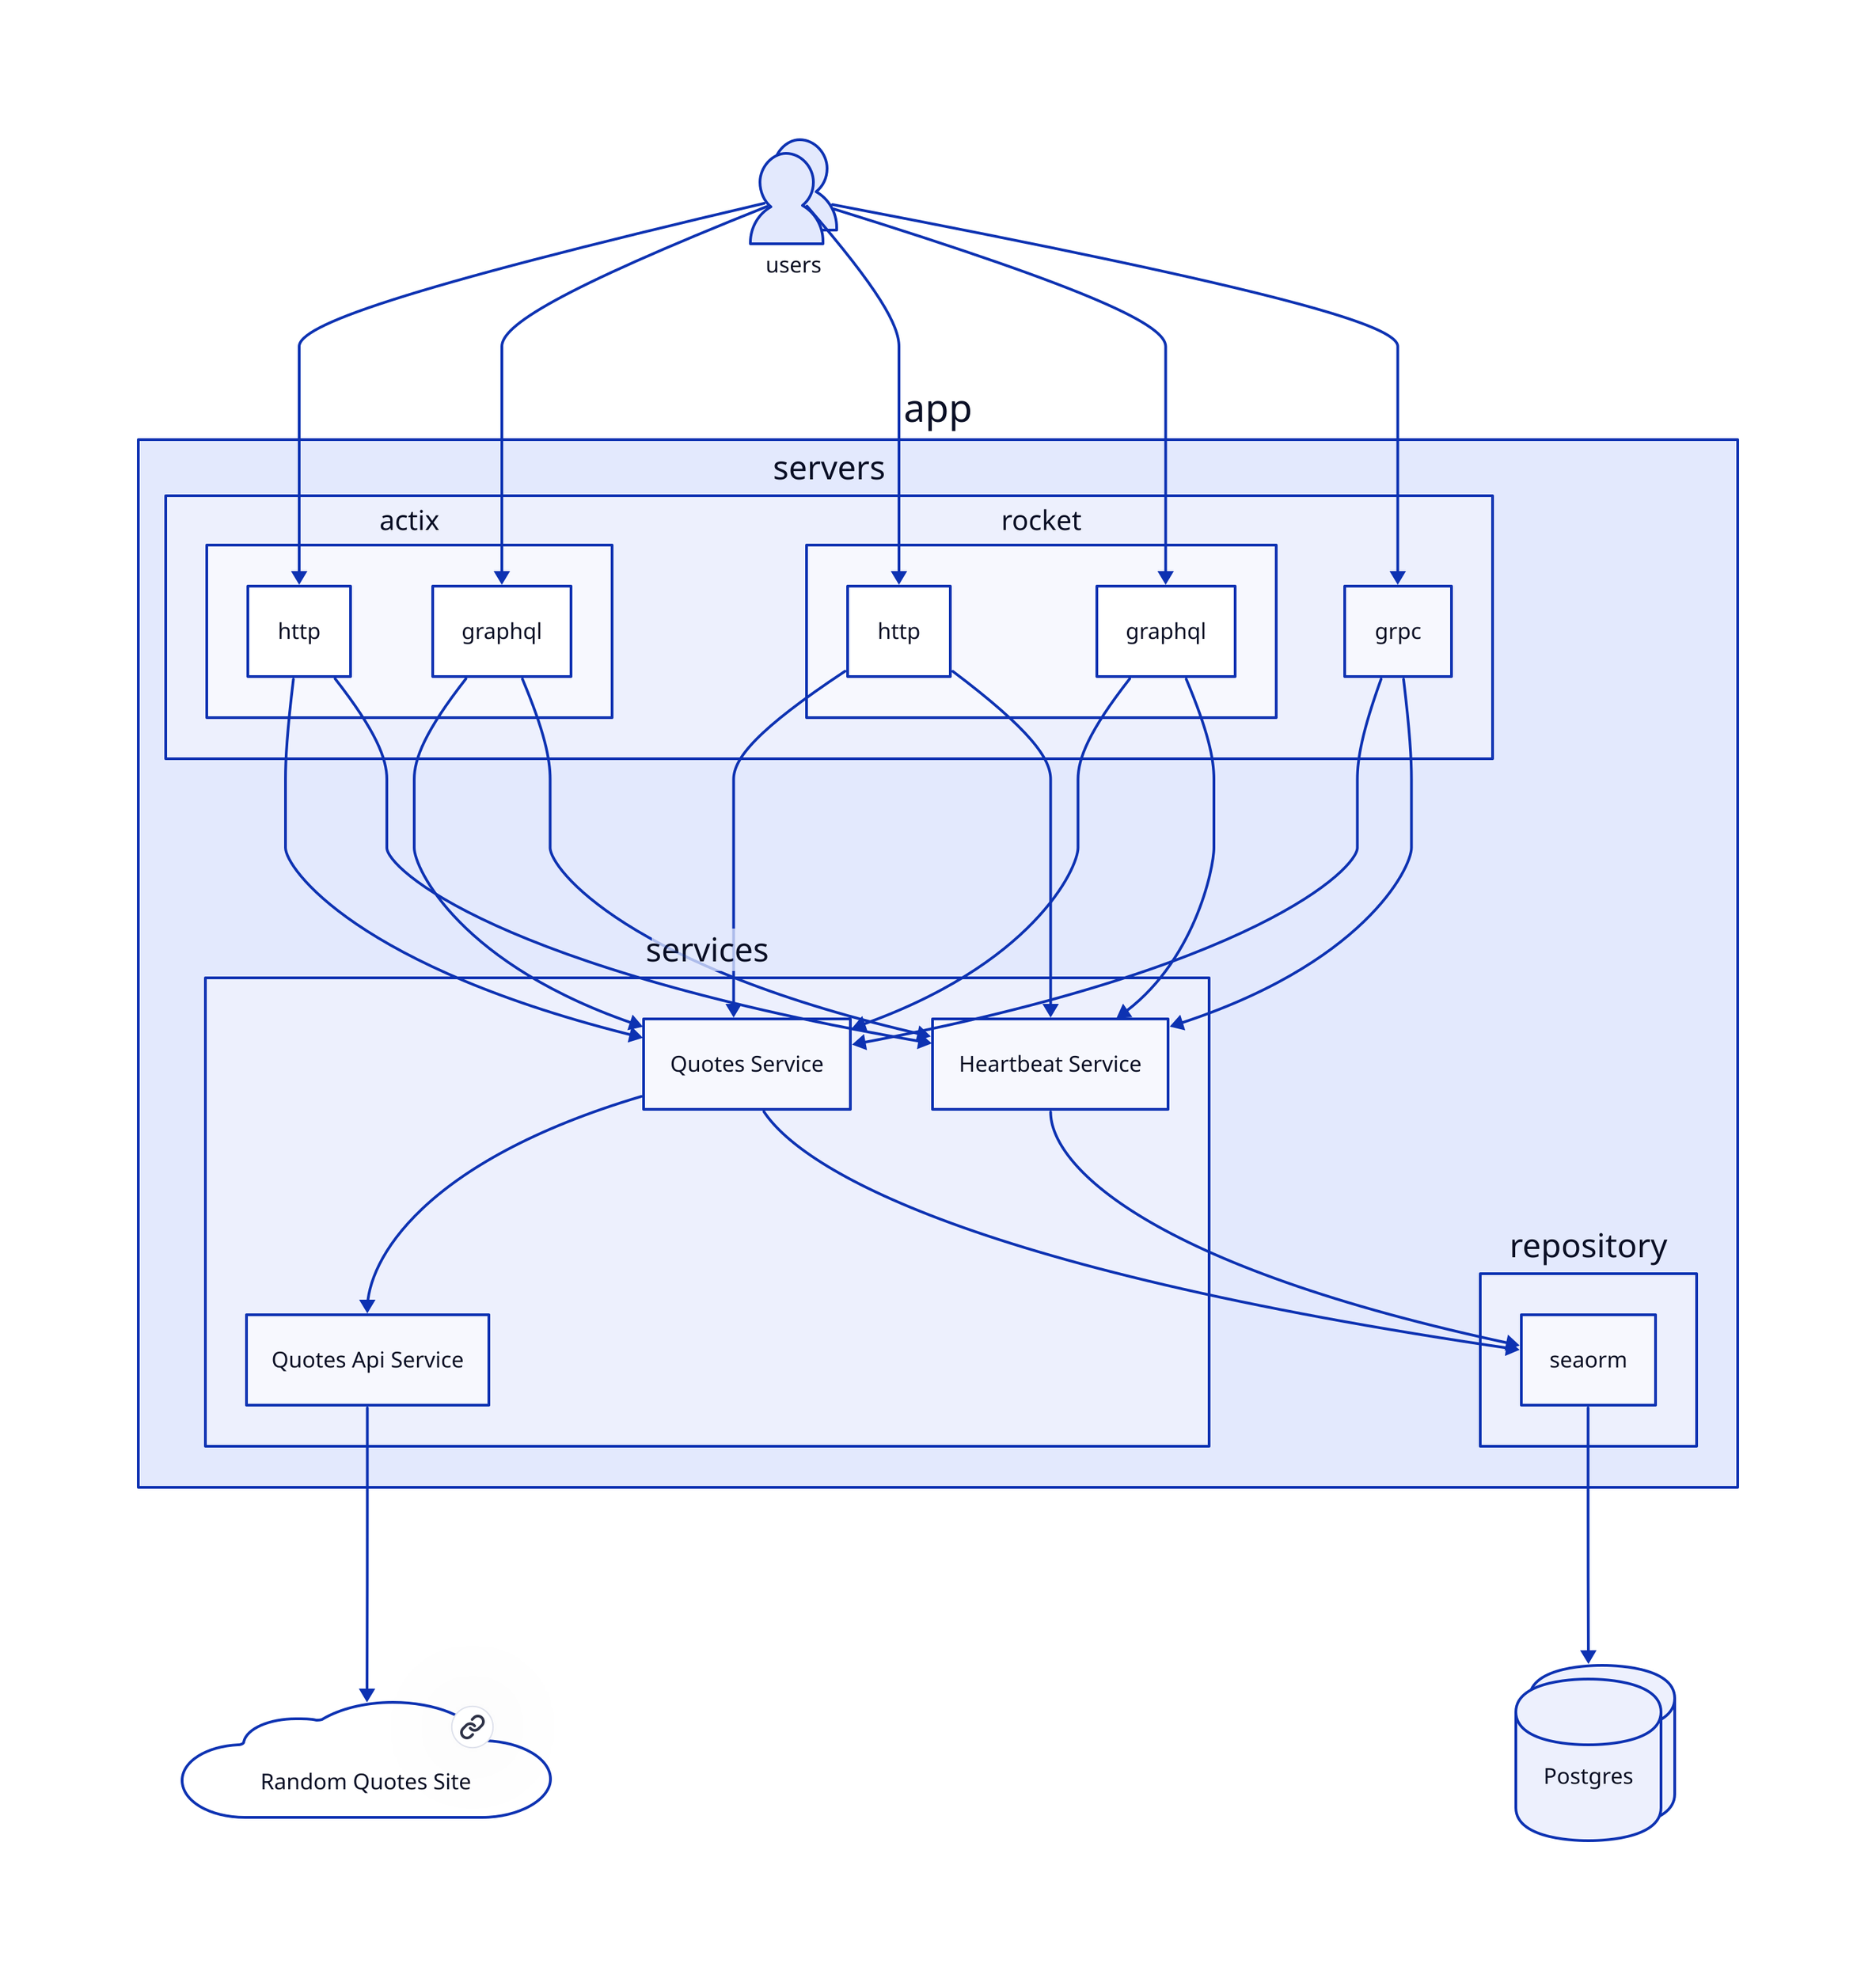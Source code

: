 users: {
  shape: person
  style.multiple: true
}

database: Postgres {
  shape: cylinder
  style.multiple: true
}

random_quotes: Random Quotes Site {
  shape: cloud
  link: https://api.quotable.io/random
}

app: {
  servers: {
    actix: {
      http
      graphql
    }

    rocket: {
      http
      graphql
    }

    grpc: {}
  }

  services: {
    heartbeat_service: Heartbeat Service {}
    quotes_service: Quotes Service {}
    quotes_api_service: Quotes Api Service {}

    quotes_service -> quotes_api_service
  }

  repository: {
    seaorm: {}
  }

  servers.actix.http -> services.quotes_service
  servers.actix.graphql -> services.quotes_service
  servers.rocket.http -> services.quotes_service
  servers.rocket.graphql -> services.quotes_service
  servers.grpc -> services.quotes_service

  servers.actix.http -> services.heartbeat_service
  servers.actix.graphql -> services.heartbeat_service
  servers.rocket.http -> services.heartbeat_service
  servers.rocket.graphql -> services.heartbeat_service
  servers.grpc -> services.heartbeat_service

  services.quotes_service -> repository.seaorm
  services.heartbeat_service -> repository.seaorm
}

users -> app.servers.actix.http
users -> app.servers.actix.graphql
users -> app.servers.rocket.http
users -> app.servers.rocket.graphql
users -> app.servers.grpc

app.repository.seaorm -> database

app.services.quotes_api_service -> random_quotes
